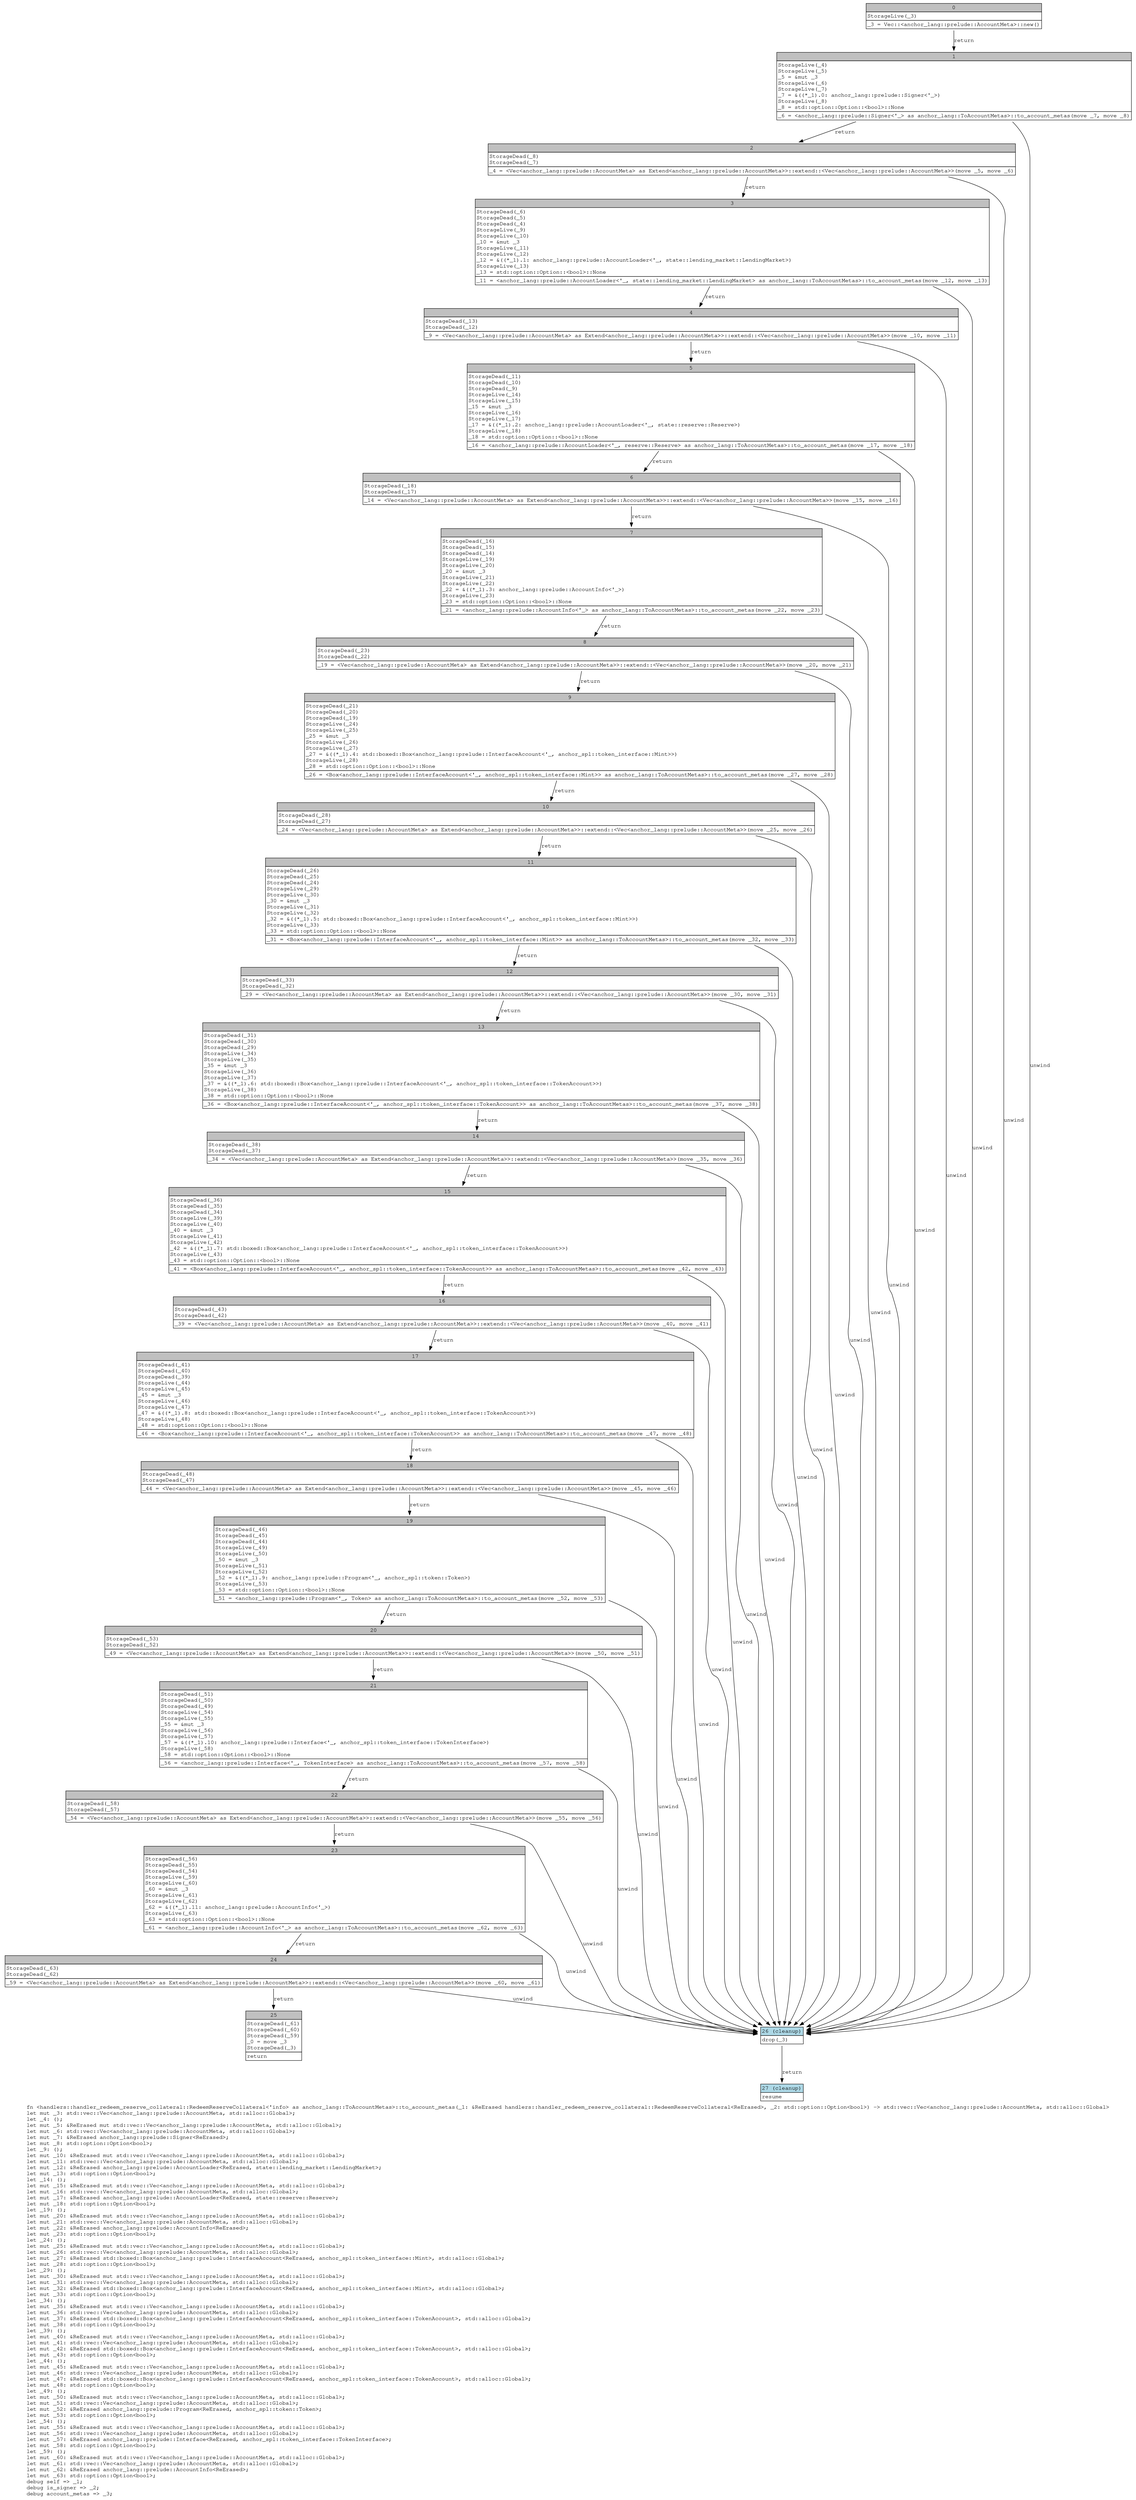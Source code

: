 digraph Mir_0_4880 {
    graph [fontname="Courier, monospace"];
    node [fontname="Courier, monospace"];
    edge [fontname="Courier, monospace"];
    label=<fn &lt;handlers::handler_redeem_reserve_collateral::RedeemReserveCollateral&lt;'info&gt; as anchor_lang::ToAccountMetas&gt;::to_account_metas(_1: &amp;ReErased handlers::handler_redeem_reserve_collateral::RedeemReserveCollateral&lt;ReErased&gt;, _2: std::option::Option&lt;bool&gt;) -&gt; std::vec::Vec&lt;anchor_lang::prelude::AccountMeta, std::alloc::Global&gt;<br align="left"/>let mut _3: std::vec::Vec&lt;anchor_lang::prelude::AccountMeta, std::alloc::Global&gt;;<br align="left"/>let _4: ();<br align="left"/>let mut _5: &amp;ReErased mut std::vec::Vec&lt;anchor_lang::prelude::AccountMeta, std::alloc::Global&gt;;<br align="left"/>let mut _6: std::vec::Vec&lt;anchor_lang::prelude::AccountMeta, std::alloc::Global&gt;;<br align="left"/>let mut _7: &amp;ReErased anchor_lang::prelude::Signer&lt;ReErased&gt;;<br align="left"/>let mut _8: std::option::Option&lt;bool&gt;;<br align="left"/>let _9: ();<br align="left"/>let mut _10: &amp;ReErased mut std::vec::Vec&lt;anchor_lang::prelude::AccountMeta, std::alloc::Global&gt;;<br align="left"/>let mut _11: std::vec::Vec&lt;anchor_lang::prelude::AccountMeta, std::alloc::Global&gt;;<br align="left"/>let mut _12: &amp;ReErased anchor_lang::prelude::AccountLoader&lt;ReErased, state::lending_market::LendingMarket&gt;;<br align="left"/>let mut _13: std::option::Option&lt;bool&gt;;<br align="left"/>let _14: ();<br align="left"/>let mut _15: &amp;ReErased mut std::vec::Vec&lt;anchor_lang::prelude::AccountMeta, std::alloc::Global&gt;;<br align="left"/>let mut _16: std::vec::Vec&lt;anchor_lang::prelude::AccountMeta, std::alloc::Global&gt;;<br align="left"/>let mut _17: &amp;ReErased anchor_lang::prelude::AccountLoader&lt;ReErased, state::reserve::Reserve&gt;;<br align="left"/>let mut _18: std::option::Option&lt;bool&gt;;<br align="left"/>let _19: ();<br align="left"/>let mut _20: &amp;ReErased mut std::vec::Vec&lt;anchor_lang::prelude::AccountMeta, std::alloc::Global&gt;;<br align="left"/>let mut _21: std::vec::Vec&lt;anchor_lang::prelude::AccountMeta, std::alloc::Global&gt;;<br align="left"/>let mut _22: &amp;ReErased anchor_lang::prelude::AccountInfo&lt;ReErased&gt;;<br align="left"/>let mut _23: std::option::Option&lt;bool&gt;;<br align="left"/>let _24: ();<br align="left"/>let mut _25: &amp;ReErased mut std::vec::Vec&lt;anchor_lang::prelude::AccountMeta, std::alloc::Global&gt;;<br align="left"/>let mut _26: std::vec::Vec&lt;anchor_lang::prelude::AccountMeta, std::alloc::Global&gt;;<br align="left"/>let mut _27: &amp;ReErased std::boxed::Box&lt;anchor_lang::prelude::InterfaceAccount&lt;ReErased, anchor_spl::token_interface::Mint&gt;, std::alloc::Global&gt;;<br align="left"/>let mut _28: std::option::Option&lt;bool&gt;;<br align="left"/>let _29: ();<br align="left"/>let mut _30: &amp;ReErased mut std::vec::Vec&lt;anchor_lang::prelude::AccountMeta, std::alloc::Global&gt;;<br align="left"/>let mut _31: std::vec::Vec&lt;anchor_lang::prelude::AccountMeta, std::alloc::Global&gt;;<br align="left"/>let mut _32: &amp;ReErased std::boxed::Box&lt;anchor_lang::prelude::InterfaceAccount&lt;ReErased, anchor_spl::token_interface::Mint&gt;, std::alloc::Global&gt;;<br align="left"/>let mut _33: std::option::Option&lt;bool&gt;;<br align="left"/>let _34: ();<br align="left"/>let mut _35: &amp;ReErased mut std::vec::Vec&lt;anchor_lang::prelude::AccountMeta, std::alloc::Global&gt;;<br align="left"/>let mut _36: std::vec::Vec&lt;anchor_lang::prelude::AccountMeta, std::alloc::Global&gt;;<br align="left"/>let mut _37: &amp;ReErased std::boxed::Box&lt;anchor_lang::prelude::InterfaceAccount&lt;ReErased, anchor_spl::token_interface::TokenAccount&gt;, std::alloc::Global&gt;;<br align="left"/>let mut _38: std::option::Option&lt;bool&gt;;<br align="left"/>let _39: ();<br align="left"/>let mut _40: &amp;ReErased mut std::vec::Vec&lt;anchor_lang::prelude::AccountMeta, std::alloc::Global&gt;;<br align="left"/>let mut _41: std::vec::Vec&lt;anchor_lang::prelude::AccountMeta, std::alloc::Global&gt;;<br align="left"/>let mut _42: &amp;ReErased std::boxed::Box&lt;anchor_lang::prelude::InterfaceAccount&lt;ReErased, anchor_spl::token_interface::TokenAccount&gt;, std::alloc::Global&gt;;<br align="left"/>let mut _43: std::option::Option&lt;bool&gt;;<br align="left"/>let _44: ();<br align="left"/>let mut _45: &amp;ReErased mut std::vec::Vec&lt;anchor_lang::prelude::AccountMeta, std::alloc::Global&gt;;<br align="left"/>let mut _46: std::vec::Vec&lt;anchor_lang::prelude::AccountMeta, std::alloc::Global&gt;;<br align="left"/>let mut _47: &amp;ReErased std::boxed::Box&lt;anchor_lang::prelude::InterfaceAccount&lt;ReErased, anchor_spl::token_interface::TokenAccount&gt;, std::alloc::Global&gt;;<br align="left"/>let mut _48: std::option::Option&lt;bool&gt;;<br align="left"/>let _49: ();<br align="left"/>let mut _50: &amp;ReErased mut std::vec::Vec&lt;anchor_lang::prelude::AccountMeta, std::alloc::Global&gt;;<br align="left"/>let mut _51: std::vec::Vec&lt;anchor_lang::prelude::AccountMeta, std::alloc::Global&gt;;<br align="left"/>let mut _52: &amp;ReErased anchor_lang::prelude::Program&lt;ReErased, anchor_spl::token::Token&gt;;<br align="left"/>let mut _53: std::option::Option&lt;bool&gt;;<br align="left"/>let _54: ();<br align="left"/>let mut _55: &amp;ReErased mut std::vec::Vec&lt;anchor_lang::prelude::AccountMeta, std::alloc::Global&gt;;<br align="left"/>let mut _56: std::vec::Vec&lt;anchor_lang::prelude::AccountMeta, std::alloc::Global&gt;;<br align="left"/>let mut _57: &amp;ReErased anchor_lang::prelude::Interface&lt;ReErased, anchor_spl::token_interface::TokenInterface&gt;;<br align="left"/>let mut _58: std::option::Option&lt;bool&gt;;<br align="left"/>let _59: ();<br align="left"/>let mut _60: &amp;ReErased mut std::vec::Vec&lt;anchor_lang::prelude::AccountMeta, std::alloc::Global&gt;;<br align="left"/>let mut _61: std::vec::Vec&lt;anchor_lang::prelude::AccountMeta, std::alloc::Global&gt;;<br align="left"/>let mut _62: &amp;ReErased anchor_lang::prelude::AccountInfo&lt;ReErased&gt;;<br align="left"/>let mut _63: std::option::Option&lt;bool&gt;;<br align="left"/>debug self =&gt; _1;<br align="left"/>debug is_signer =&gt; _2;<br align="left"/>debug account_metas =&gt; _3;<br align="left"/>>;
    bb0__0_4880 [shape="none", label=<<table border="0" cellborder="1" cellspacing="0"><tr><td bgcolor="gray" align="center" colspan="1">0</td></tr><tr><td align="left" balign="left">StorageLive(_3)<br/></td></tr><tr><td align="left">_3 = Vec::&lt;anchor_lang::prelude::AccountMeta&gt;::new()</td></tr></table>>];
    bb1__0_4880 [shape="none", label=<<table border="0" cellborder="1" cellspacing="0"><tr><td bgcolor="gray" align="center" colspan="1">1</td></tr><tr><td align="left" balign="left">StorageLive(_4)<br/>StorageLive(_5)<br/>_5 = &amp;mut _3<br/>StorageLive(_6)<br/>StorageLive(_7)<br/>_7 = &amp;((*_1).0: anchor_lang::prelude::Signer&lt;'_&gt;)<br/>StorageLive(_8)<br/>_8 = std::option::Option::&lt;bool&gt;::None<br/></td></tr><tr><td align="left">_6 = &lt;anchor_lang::prelude::Signer&lt;'_&gt; as anchor_lang::ToAccountMetas&gt;::to_account_metas(move _7, move _8)</td></tr></table>>];
    bb2__0_4880 [shape="none", label=<<table border="0" cellborder="1" cellspacing="0"><tr><td bgcolor="gray" align="center" colspan="1">2</td></tr><tr><td align="left" balign="left">StorageDead(_8)<br/>StorageDead(_7)<br/></td></tr><tr><td align="left">_4 = &lt;Vec&lt;anchor_lang::prelude::AccountMeta&gt; as Extend&lt;anchor_lang::prelude::AccountMeta&gt;&gt;::extend::&lt;Vec&lt;anchor_lang::prelude::AccountMeta&gt;&gt;(move _5, move _6)</td></tr></table>>];
    bb3__0_4880 [shape="none", label=<<table border="0" cellborder="1" cellspacing="0"><tr><td bgcolor="gray" align="center" colspan="1">3</td></tr><tr><td align="left" balign="left">StorageDead(_6)<br/>StorageDead(_5)<br/>StorageDead(_4)<br/>StorageLive(_9)<br/>StorageLive(_10)<br/>_10 = &amp;mut _3<br/>StorageLive(_11)<br/>StorageLive(_12)<br/>_12 = &amp;((*_1).1: anchor_lang::prelude::AccountLoader&lt;'_, state::lending_market::LendingMarket&gt;)<br/>StorageLive(_13)<br/>_13 = std::option::Option::&lt;bool&gt;::None<br/></td></tr><tr><td align="left">_11 = &lt;anchor_lang::prelude::AccountLoader&lt;'_, state::lending_market::LendingMarket&gt; as anchor_lang::ToAccountMetas&gt;::to_account_metas(move _12, move _13)</td></tr></table>>];
    bb4__0_4880 [shape="none", label=<<table border="0" cellborder="1" cellspacing="0"><tr><td bgcolor="gray" align="center" colspan="1">4</td></tr><tr><td align="left" balign="left">StorageDead(_13)<br/>StorageDead(_12)<br/></td></tr><tr><td align="left">_9 = &lt;Vec&lt;anchor_lang::prelude::AccountMeta&gt; as Extend&lt;anchor_lang::prelude::AccountMeta&gt;&gt;::extend::&lt;Vec&lt;anchor_lang::prelude::AccountMeta&gt;&gt;(move _10, move _11)</td></tr></table>>];
    bb5__0_4880 [shape="none", label=<<table border="0" cellborder="1" cellspacing="0"><tr><td bgcolor="gray" align="center" colspan="1">5</td></tr><tr><td align="left" balign="left">StorageDead(_11)<br/>StorageDead(_10)<br/>StorageDead(_9)<br/>StorageLive(_14)<br/>StorageLive(_15)<br/>_15 = &amp;mut _3<br/>StorageLive(_16)<br/>StorageLive(_17)<br/>_17 = &amp;((*_1).2: anchor_lang::prelude::AccountLoader&lt;'_, state::reserve::Reserve&gt;)<br/>StorageLive(_18)<br/>_18 = std::option::Option::&lt;bool&gt;::None<br/></td></tr><tr><td align="left">_16 = &lt;anchor_lang::prelude::AccountLoader&lt;'_, reserve::Reserve&gt; as anchor_lang::ToAccountMetas&gt;::to_account_metas(move _17, move _18)</td></tr></table>>];
    bb6__0_4880 [shape="none", label=<<table border="0" cellborder="1" cellspacing="0"><tr><td bgcolor="gray" align="center" colspan="1">6</td></tr><tr><td align="left" balign="left">StorageDead(_18)<br/>StorageDead(_17)<br/></td></tr><tr><td align="left">_14 = &lt;Vec&lt;anchor_lang::prelude::AccountMeta&gt; as Extend&lt;anchor_lang::prelude::AccountMeta&gt;&gt;::extend::&lt;Vec&lt;anchor_lang::prelude::AccountMeta&gt;&gt;(move _15, move _16)</td></tr></table>>];
    bb7__0_4880 [shape="none", label=<<table border="0" cellborder="1" cellspacing="0"><tr><td bgcolor="gray" align="center" colspan="1">7</td></tr><tr><td align="left" balign="left">StorageDead(_16)<br/>StorageDead(_15)<br/>StorageDead(_14)<br/>StorageLive(_19)<br/>StorageLive(_20)<br/>_20 = &amp;mut _3<br/>StorageLive(_21)<br/>StorageLive(_22)<br/>_22 = &amp;((*_1).3: anchor_lang::prelude::AccountInfo&lt;'_&gt;)<br/>StorageLive(_23)<br/>_23 = std::option::Option::&lt;bool&gt;::None<br/></td></tr><tr><td align="left">_21 = &lt;anchor_lang::prelude::AccountInfo&lt;'_&gt; as anchor_lang::ToAccountMetas&gt;::to_account_metas(move _22, move _23)</td></tr></table>>];
    bb8__0_4880 [shape="none", label=<<table border="0" cellborder="1" cellspacing="0"><tr><td bgcolor="gray" align="center" colspan="1">8</td></tr><tr><td align="left" balign="left">StorageDead(_23)<br/>StorageDead(_22)<br/></td></tr><tr><td align="left">_19 = &lt;Vec&lt;anchor_lang::prelude::AccountMeta&gt; as Extend&lt;anchor_lang::prelude::AccountMeta&gt;&gt;::extend::&lt;Vec&lt;anchor_lang::prelude::AccountMeta&gt;&gt;(move _20, move _21)</td></tr></table>>];
    bb9__0_4880 [shape="none", label=<<table border="0" cellborder="1" cellspacing="0"><tr><td bgcolor="gray" align="center" colspan="1">9</td></tr><tr><td align="left" balign="left">StorageDead(_21)<br/>StorageDead(_20)<br/>StorageDead(_19)<br/>StorageLive(_24)<br/>StorageLive(_25)<br/>_25 = &amp;mut _3<br/>StorageLive(_26)<br/>StorageLive(_27)<br/>_27 = &amp;((*_1).4: std::boxed::Box&lt;anchor_lang::prelude::InterfaceAccount&lt;'_, anchor_spl::token_interface::Mint&gt;&gt;)<br/>StorageLive(_28)<br/>_28 = std::option::Option::&lt;bool&gt;::None<br/></td></tr><tr><td align="left">_26 = &lt;Box&lt;anchor_lang::prelude::InterfaceAccount&lt;'_, anchor_spl::token_interface::Mint&gt;&gt; as anchor_lang::ToAccountMetas&gt;::to_account_metas(move _27, move _28)</td></tr></table>>];
    bb10__0_4880 [shape="none", label=<<table border="0" cellborder="1" cellspacing="0"><tr><td bgcolor="gray" align="center" colspan="1">10</td></tr><tr><td align="left" balign="left">StorageDead(_28)<br/>StorageDead(_27)<br/></td></tr><tr><td align="left">_24 = &lt;Vec&lt;anchor_lang::prelude::AccountMeta&gt; as Extend&lt;anchor_lang::prelude::AccountMeta&gt;&gt;::extend::&lt;Vec&lt;anchor_lang::prelude::AccountMeta&gt;&gt;(move _25, move _26)</td></tr></table>>];
    bb11__0_4880 [shape="none", label=<<table border="0" cellborder="1" cellspacing="0"><tr><td bgcolor="gray" align="center" colspan="1">11</td></tr><tr><td align="left" balign="left">StorageDead(_26)<br/>StorageDead(_25)<br/>StorageDead(_24)<br/>StorageLive(_29)<br/>StorageLive(_30)<br/>_30 = &amp;mut _3<br/>StorageLive(_31)<br/>StorageLive(_32)<br/>_32 = &amp;((*_1).5: std::boxed::Box&lt;anchor_lang::prelude::InterfaceAccount&lt;'_, anchor_spl::token_interface::Mint&gt;&gt;)<br/>StorageLive(_33)<br/>_33 = std::option::Option::&lt;bool&gt;::None<br/></td></tr><tr><td align="left">_31 = &lt;Box&lt;anchor_lang::prelude::InterfaceAccount&lt;'_, anchor_spl::token_interface::Mint&gt;&gt; as anchor_lang::ToAccountMetas&gt;::to_account_metas(move _32, move _33)</td></tr></table>>];
    bb12__0_4880 [shape="none", label=<<table border="0" cellborder="1" cellspacing="0"><tr><td bgcolor="gray" align="center" colspan="1">12</td></tr><tr><td align="left" balign="left">StorageDead(_33)<br/>StorageDead(_32)<br/></td></tr><tr><td align="left">_29 = &lt;Vec&lt;anchor_lang::prelude::AccountMeta&gt; as Extend&lt;anchor_lang::prelude::AccountMeta&gt;&gt;::extend::&lt;Vec&lt;anchor_lang::prelude::AccountMeta&gt;&gt;(move _30, move _31)</td></tr></table>>];
    bb13__0_4880 [shape="none", label=<<table border="0" cellborder="1" cellspacing="0"><tr><td bgcolor="gray" align="center" colspan="1">13</td></tr><tr><td align="left" balign="left">StorageDead(_31)<br/>StorageDead(_30)<br/>StorageDead(_29)<br/>StorageLive(_34)<br/>StorageLive(_35)<br/>_35 = &amp;mut _3<br/>StorageLive(_36)<br/>StorageLive(_37)<br/>_37 = &amp;((*_1).6: std::boxed::Box&lt;anchor_lang::prelude::InterfaceAccount&lt;'_, anchor_spl::token_interface::TokenAccount&gt;&gt;)<br/>StorageLive(_38)<br/>_38 = std::option::Option::&lt;bool&gt;::None<br/></td></tr><tr><td align="left">_36 = &lt;Box&lt;anchor_lang::prelude::InterfaceAccount&lt;'_, anchor_spl::token_interface::TokenAccount&gt;&gt; as anchor_lang::ToAccountMetas&gt;::to_account_metas(move _37, move _38)</td></tr></table>>];
    bb14__0_4880 [shape="none", label=<<table border="0" cellborder="1" cellspacing="0"><tr><td bgcolor="gray" align="center" colspan="1">14</td></tr><tr><td align="left" balign="left">StorageDead(_38)<br/>StorageDead(_37)<br/></td></tr><tr><td align="left">_34 = &lt;Vec&lt;anchor_lang::prelude::AccountMeta&gt; as Extend&lt;anchor_lang::prelude::AccountMeta&gt;&gt;::extend::&lt;Vec&lt;anchor_lang::prelude::AccountMeta&gt;&gt;(move _35, move _36)</td></tr></table>>];
    bb15__0_4880 [shape="none", label=<<table border="0" cellborder="1" cellspacing="0"><tr><td bgcolor="gray" align="center" colspan="1">15</td></tr><tr><td align="left" balign="left">StorageDead(_36)<br/>StorageDead(_35)<br/>StorageDead(_34)<br/>StorageLive(_39)<br/>StorageLive(_40)<br/>_40 = &amp;mut _3<br/>StorageLive(_41)<br/>StorageLive(_42)<br/>_42 = &amp;((*_1).7: std::boxed::Box&lt;anchor_lang::prelude::InterfaceAccount&lt;'_, anchor_spl::token_interface::TokenAccount&gt;&gt;)<br/>StorageLive(_43)<br/>_43 = std::option::Option::&lt;bool&gt;::None<br/></td></tr><tr><td align="left">_41 = &lt;Box&lt;anchor_lang::prelude::InterfaceAccount&lt;'_, anchor_spl::token_interface::TokenAccount&gt;&gt; as anchor_lang::ToAccountMetas&gt;::to_account_metas(move _42, move _43)</td></tr></table>>];
    bb16__0_4880 [shape="none", label=<<table border="0" cellborder="1" cellspacing="0"><tr><td bgcolor="gray" align="center" colspan="1">16</td></tr><tr><td align="left" balign="left">StorageDead(_43)<br/>StorageDead(_42)<br/></td></tr><tr><td align="left">_39 = &lt;Vec&lt;anchor_lang::prelude::AccountMeta&gt; as Extend&lt;anchor_lang::prelude::AccountMeta&gt;&gt;::extend::&lt;Vec&lt;anchor_lang::prelude::AccountMeta&gt;&gt;(move _40, move _41)</td></tr></table>>];
    bb17__0_4880 [shape="none", label=<<table border="0" cellborder="1" cellspacing="0"><tr><td bgcolor="gray" align="center" colspan="1">17</td></tr><tr><td align="left" balign="left">StorageDead(_41)<br/>StorageDead(_40)<br/>StorageDead(_39)<br/>StorageLive(_44)<br/>StorageLive(_45)<br/>_45 = &amp;mut _3<br/>StorageLive(_46)<br/>StorageLive(_47)<br/>_47 = &amp;((*_1).8: std::boxed::Box&lt;anchor_lang::prelude::InterfaceAccount&lt;'_, anchor_spl::token_interface::TokenAccount&gt;&gt;)<br/>StorageLive(_48)<br/>_48 = std::option::Option::&lt;bool&gt;::None<br/></td></tr><tr><td align="left">_46 = &lt;Box&lt;anchor_lang::prelude::InterfaceAccount&lt;'_, anchor_spl::token_interface::TokenAccount&gt;&gt; as anchor_lang::ToAccountMetas&gt;::to_account_metas(move _47, move _48)</td></tr></table>>];
    bb18__0_4880 [shape="none", label=<<table border="0" cellborder="1" cellspacing="0"><tr><td bgcolor="gray" align="center" colspan="1">18</td></tr><tr><td align="left" balign="left">StorageDead(_48)<br/>StorageDead(_47)<br/></td></tr><tr><td align="left">_44 = &lt;Vec&lt;anchor_lang::prelude::AccountMeta&gt; as Extend&lt;anchor_lang::prelude::AccountMeta&gt;&gt;::extend::&lt;Vec&lt;anchor_lang::prelude::AccountMeta&gt;&gt;(move _45, move _46)</td></tr></table>>];
    bb19__0_4880 [shape="none", label=<<table border="0" cellborder="1" cellspacing="0"><tr><td bgcolor="gray" align="center" colspan="1">19</td></tr><tr><td align="left" balign="left">StorageDead(_46)<br/>StorageDead(_45)<br/>StorageDead(_44)<br/>StorageLive(_49)<br/>StorageLive(_50)<br/>_50 = &amp;mut _3<br/>StorageLive(_51)<br/>StorageLive(_52)<br/>_52 = &amp;((*_1).9: anchor_lang::prelude::Program&lt;'_, anchor_spl::token::Token&gt;)<br/>StorageLive(_53)<br/>_53 = std::option::Option::&lt;bool&gt;::None<br/></td></tr><tr><td align="left">_51 = &lt;anchor_lang::prelude::Program&lt;'_, Token&gt; as anchor_lang::ToAccountMetas&gt;::to_account_metas(move _52, move _53)</td></tr></table>>];
    bb20__0_4880 [shape="none", label=<<table border="0" cellborder="1" cellspacing="0"><tr><td bgcolor="gray" align="center" colspan="1">20</td></tr><tr><td align="left" balign="left">StorageDead(_53)<br/>StorageDead(_52)<br/></td></tr><tr><td align="left">_49 = &lt;Vec&lt;anchor_lang::prelude::AccountMeta&gt; as Extend&lt;anchor_lang::prelude::AccountMeta&gt;&gt;::extend::&lt;Vec&lt;anchor_lang::prelude::AccountMeta&gt;&gt;(move _50, move _51)</td></tr></table>>];
    bb21__0_4880 [shape="none", label=<<table border="0" cellborder="1" cellspacing="0"><tr><td bgcolor="gray" align="center" colspan="1">21</td></tr><tr><td align="left" balign="left">StorageDead(_51)<br/>StorageDead(_50)<br/>StorageDead(_49)<br/>StorageLive(_54)<br/>StorageLive(_55)<br/>_55 = &amp;mut _3<br/>StorageLive(_56)<br/>StorageLive(_57)<br/>_57 = &amp;((*_1).10: anchor_lang::prelude::Interface&lt;'_, anchor_spl::token_interface::TokenInterface&gt;)<br/>StorageLive(_58)<br/>_58 = std::option::Option::&lt;bool&gt;::None<br/></td></tr><tr><td align="left">_56 = &lt;anchor_lang::prelude::Interface&lt;'_, TokenInterface&gt; as anchor_lang::ToAccountMetas&gt;::to_account_metas(move _57, move _58)</td></tr></table>>];
    bb22__0_4880 [shape="none", label=<<table border="0" cellborder="1" cellspacing="0"><tr><td bgcolor="gray" align="center" colspan="1">22</td></tr><tr><td align="left" balign="left">StorageDead(_58)<br/>StorageDead(_57)<br/></td></tr><tr><td align="left">_54 = &lt;Vec&lt;anchor_lang::prelude::AccountMeta&gt; as Extend&lt;anchor_lang::prelude::AccountMeta&gt;&gt;::extend::&lt;Vec&lt;anchor_lang::prelude::AccountMeta&gt;&gt;(move _55, move _56)</td></tr></table>>];
    bb23__0_4880 [shape="none", label=<<table border="0" cellborder="1" cellspacing="0"><tr><td bgcolor="gray" align="center" colspan="1">23</td></tr><tr><td align="left" balign="left">StorageDead(_56)<br/>StorageDead(_55)<br/>StorageDead(_54)<br/>StorageLive(_59)<br/>StorageLive(_60)<br/>_60 = &amp;mut _3<br/>StorageLive(_61)<br/>StorageLive(_62)<br/>_62 = &amp;((*_1).11: anchor_lang::prelude::AccountInfo&lt;'_&gt;)<br/>StorageLive(_63)<br/>_63 = std::option::Option::&lt;bool&gt;::None<br/></td></tr><tr><td align="left">_61 = &lt;anchor_lang::prelude::AccountInfo&lt;'_&gt; as anchor_lang::ToAccountMetas&gt;::to_account_metas(move _62, move _63)</td></tr></table>>];
    bb24__0_4880 [shape="none", label=<<table border="0" cellborder="1" cellspacing="0"><tr><td bgcolor="gray" align="center" colspan="1">24</td></tr><tr><td align="left" balign="left">StorageDead(_63)<br/>StorageDead(_62)<br/></td></tr><tr><td align="left">_59 = &lt;Vec&lt;anchor_lang::prelude::AccountMeta&gt; as Extend&lt;anchor_lang::prelude::AccountMeta&gt;&gt;::extend::&lt;Vec&lt;anchor_lang::prelude::AccountMeta&gt;&gt;(move _60, move _61)</td></tr></table>>];
    bb25__0_4880 [shape="none", label=<<table border="0" cellborder="1" cellspacing="0"><tr><td bgcolor="gray" align="center" colspan="1">25</td></tr><tr><td align="left" balign="left">StorageDead(_61)<br/>StorageDead(_60)<br/>StorageDead(_59)<br/>_0 = move _3<br/>StorageDead(_3)<br/></td></tr><tr><td align="left">return</td></tr></table>>];
    bb26__0_4880 [shape="none", label=<<table border="0" cellborder="1" cellspacing="0"><tr><td bgcolor="lightblue" align="center" colspan="1">26 (cleanup)</td></tr><tr><td align="left">drop(_3)</td></tr></table>>];
    bb27__0_4880 [shape="none", label=<<table border="0" cellborder="1" cellspacing="0"><tr><td bgcolor="lightblue" align="center" colspan="1">27 (cleanup)</td></tr><tr><td align="left">resume</td></tr></table>>];
    bb0__0_4880 -> bb1__0_4880 [label="return"];
    bb1__0_4880 -> bb2__0_4880 [label="return"];
    bb1__0_4880 -> bb26__0_4880 [label="unwind"];
    bb2__0_4880 -> bb3__0_4880 [label="return"];
    bb2__0_4880 -> bb26__0_4880 [label="unwind"];
    bb3__0_4880 -> bb4__0_4880 [label="return"];
    bb3__0_4880 -> bb26__0_4880 [label="unwind"];
    bb4__0_4880 -> bb5__0_4880 [label="return"];
    bb4__0_4880 -> bb26__0_4880 [label="unwind"];
    bb5__0_4880 -> bb6__0_4880 [label="return"];
    bb5__0_4880 -> bb26__0_4880 [label="unwind"];
    bb6__0_4880 -> bb7__0_4880 [label="return"];
    bb6__0_4880 -> bb26__0_4880 [label="unwind"];
    bb7__0_4880 -> bb8__0_4880 [label="return"];
    bb7__0_4880 -> bb26__0_4880 [label="unwind"];
    bb8__0_4880 -> bb9__0_4880 [label="return"];
    bb8__0_4880 -> bb26__0_4880 [label="unwind"];
    bb9__0_4880 -> bb10__0_4880 [label="return"];
    bb9__0_4880 -> bb26__0_4880 [label="unwind"];
    bb10__0_4880 -> bb11__0_4880 [label="return"];
    bb10__0_4880 -> bb26__0_4880 [label="unwind"];
    bb11__0_4880 -> bb12__0_4880 [label="return"];
    bb11__0_4880 -> bb26__0_4880 [label="unwind"];
    bb12__0_4880 -> bb13__0_4880 [label="return"];
    bb12__0_4880 -> bb26__0_4880 [label="unwind"];
    bb13__0_4880 -> bb14__0_4880 [label="return"];
    bb13__0_4880 -> bb26__0_4880 [label="unwind"];
    bb14__0_4880 -> bb15__0_4880 [label="return"];
    bb14__0_4880 -> bb26__0_4880 [label="unwind"];
    bb15__0_4880 -> bb16__0_4880 [label="return"];
    bb15__0_4880 -> bb26__0_4880 [label="unwind"];
    bb16__0_4880 -> bb17__0_4880 [label="return"];
    bb16__0_4880 -> bb26__0_4880 [label="unwind"];
    bb17__0_4880 -> bb18__0_4880 [label="return"];
    bb17__0_4880 -> bb26__0_4880 [label="unwind"];
    bb18__0_4880 -> bb19__0_4880 [label="return"];
    bb18__0_4880 -> bb26__0_4880 [label="unwind"];
    bb19__0_4880 -> bb20__0_4880 [label="return"];
    bb19__0_4880 -> bb26__0_4880 [label="unwind"];
    bb20__0_4880 -> bb21__0_4880 [label="return"];
    bb20__0_4880 -> bb26__0_4880 [label="unwind"];
    bb21__0_4880 -> bb22__0_4880 [label="return"];
    bb21__0_4880 -> bb26__0_4880 [label="unwind"];
    bb22__0_4880 -> bb23__0_4880 [label="return"];
    bb22__0_4880 -> bb26__0_4880 [label="unwind"];
    bb23__0_4880 -> bb24__0_4880 [label="return"];
    bb23__0_4880 -> bb26__0_4880 [label="unwind"];
    bb24__0_4880 -> bb25__0_4880 [label="return"];
    bb24__0_4880 -> bb26__0_4880 [label="unwind"];
    bb26__0_4880 -> bb27__0_4880 [label="return"];
}

